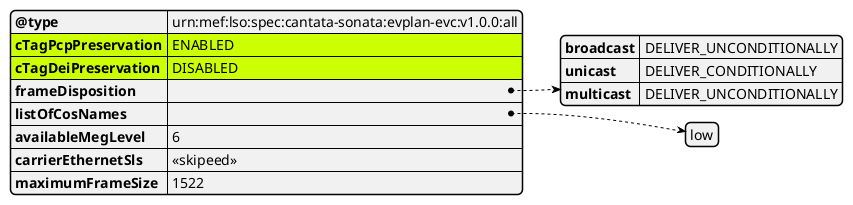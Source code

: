 @startjson
#highlight "cTagPcpPreservation"
#highlight "cTagDeiPreservation"

{
  "@type": "urn:mef:lso:spec:cantata-sonata:evplan-evc:v1.0.0:all",
  "cTagPcpPreservation": "ENABLED",
  "cTagDeiPreservation": "DISABLED",
  "frameDisposition": {
    "broadcast": "DELIVER_UNCONDITIONALLY",
    "unicast": "DELIVER_CONDITIONALLY",
    "multicast": "DELIVER_UNCONDITIONALLY"
  },
  "listOfCosNames": ["low"],
  "availableMegLevel": "6",
  "carrierEthernetSls": "<<skipeed>>",
  "maximumFrameSize": 1522
}
@endjson
